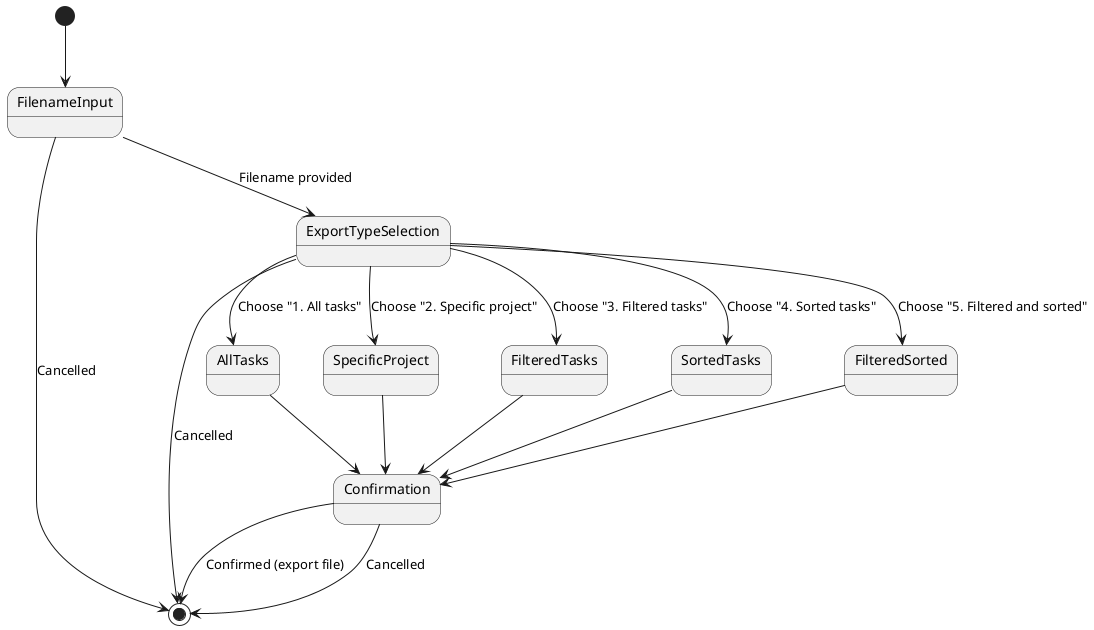 @startuml Export Command State Diagram

[*] --> FilenameInput
FilenameInput --> [*] : Cancelled
FilenameInput --> ExportTypeSelection : Filename provided

ExportTypeSelection --> [*] : Cancelled
ExportTypeSelection --> AllTasks : Choose "1. All tasks"
ExportTypeSelection --> SpecificProject : Choose "2. Specific project"
ExportTypeSelection --> FilteredTasks : Choose "3. Filtered tasks"
ExportTypeSelection --> SortedTasks : Choose "4. Sorted tasks"
ExportTypeSelection --> FilteredSorted : Choose "5. Filtered and sorted"

AllTasks --> Confirmation
SpecificProject --> Confirmation
FilteredTasks --> Confirmation
SortedTasks --> Confirmation
FilteredSorted --> Confirmation

Confirmation --> [*] : Confirmed (export file)
Confirmation --> [*] : Cancelled
@enduml